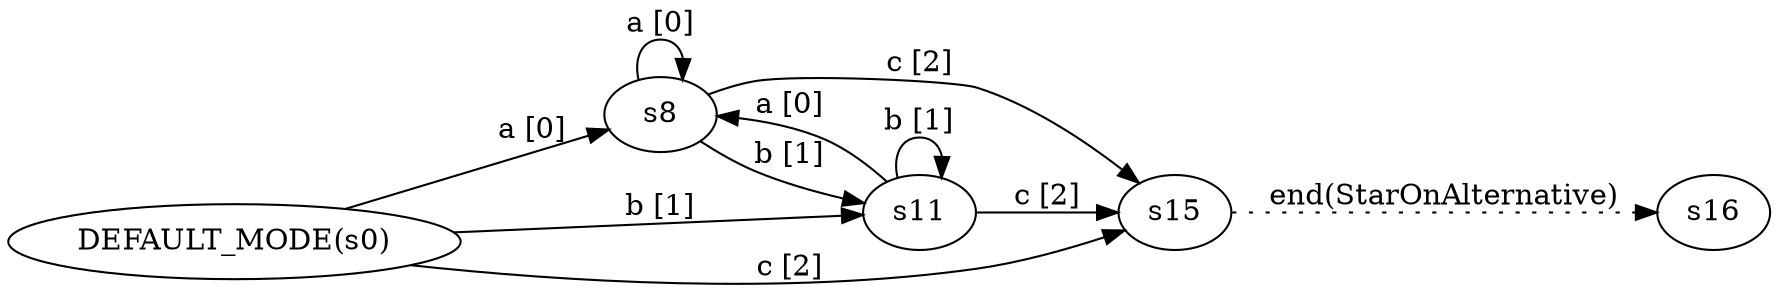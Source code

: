 digraph ATN {
  rankdir=LR;

  "DEFAULT_MODE(s0)" -> s8 [label="a [0]"]
  s8 -> s8 [label="a [0]"]
  s8 -> s11 [label="b [1]"]
  s11 -> s8 [label="a [0]"]
  s11 -> s11 [label="b [1]"]
  s11 -> s15 [label="c [2]"]
  s15 -> s16 [label="end(StarOnAlternative)", style=dotted]
  s8 -> s15 [label="c [2]"]
  "DEFAULT_MODE(s0)" -> s11 [label="b [1]"]
  "DEFAULT_MODE(s0)" -> s15 [label="c [2]"]
}